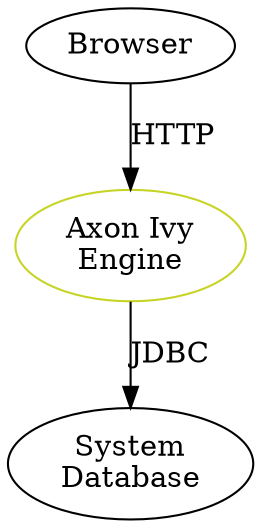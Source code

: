 
digraph overview {
  browser [ label="Browser", pos = "0,2.5!", width="1.3"];
  engine [label="Axon Ivy\nEngine", pos="3,2.5!", width="1.3", color="#C7D426", fontcolor="black"];
  systemdb [ label="System\nDatabase", pos="6,2.5!" width="1.3"]
  
  browser -> engine [ label="HTTP"];
  engine -> systemdb [ label="JDBC" ];
}
